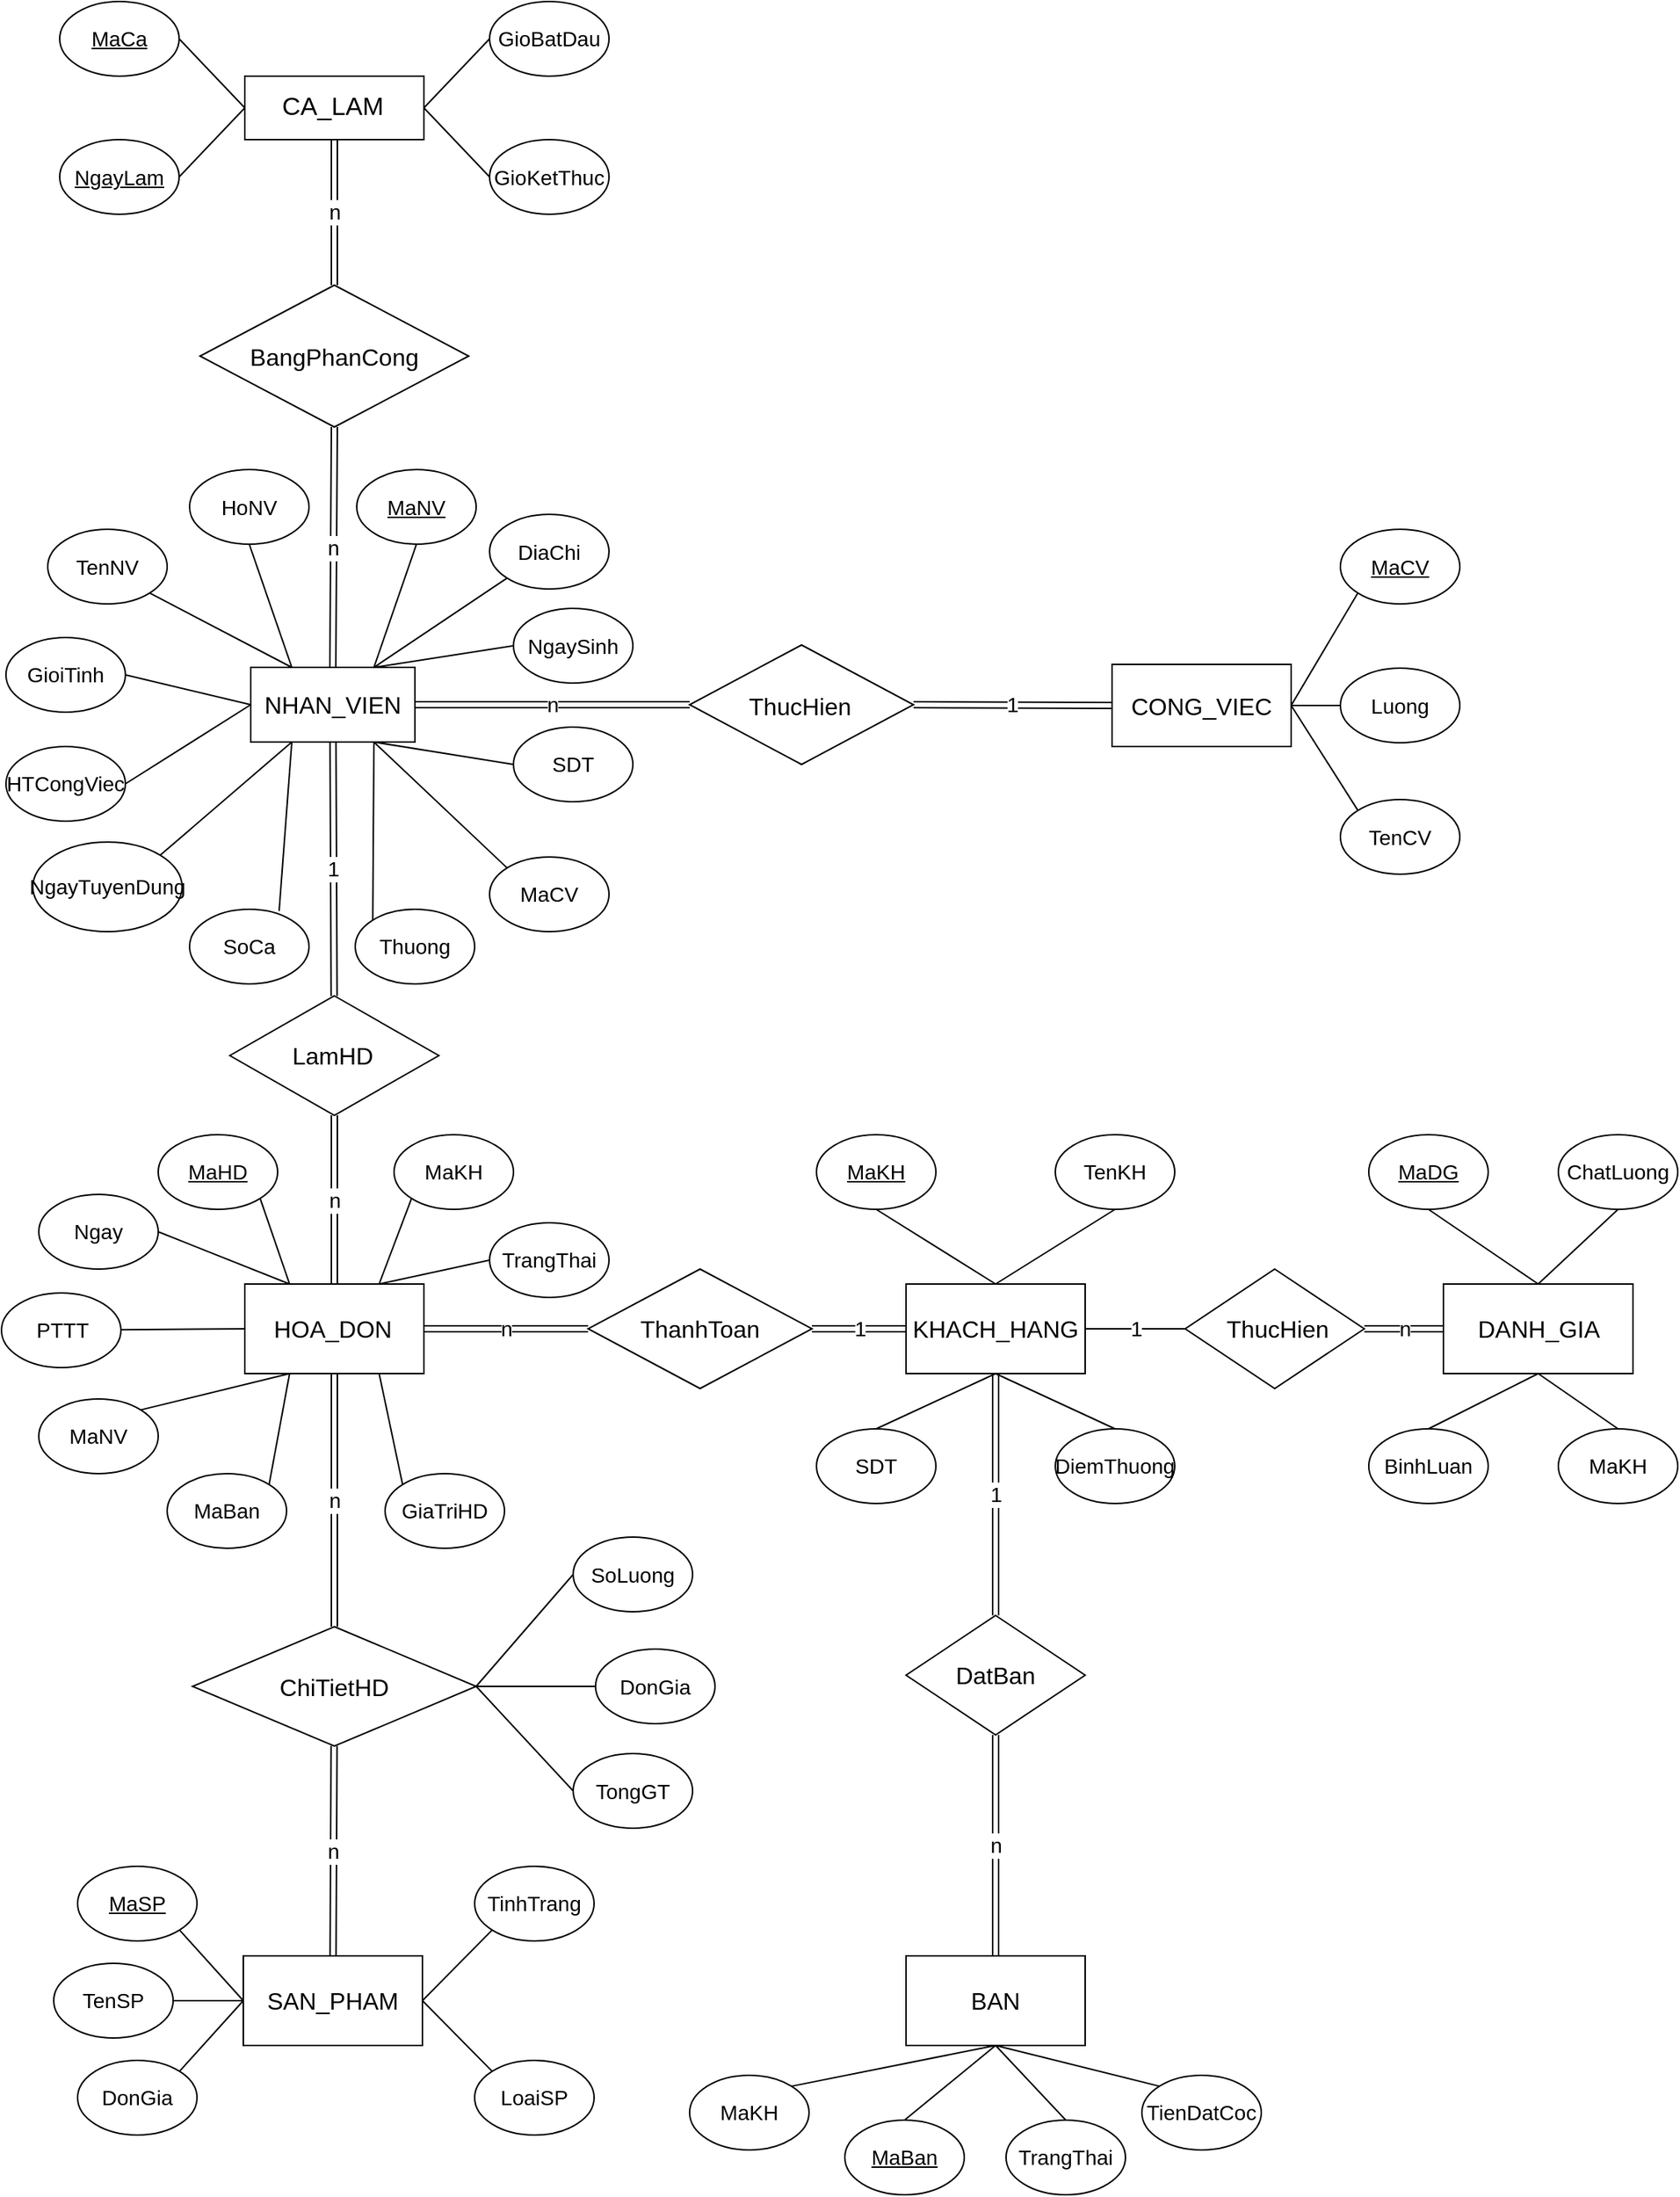 <mxfile>
    <diagram id="_bLAIyhuri1GykGuKFKz" name="Page-1">
        <mxGraphModel dx="1576" dy="1142" grid="1" gridSize="10" guides="1" tooltips="1" connect="1" arrows="1" fold="1" page="1" pageScale="1" pageWidth="1169" pageHeight="1654" background="none" math="0" shadow="0">
            <root>
                <mxCell id="0"/>
                <mxCell id="1" parent="0"/>
                <mxCell id="79" value="1" style="edgeStyle=none;html=1;startArrow=none;startFill=0;endArrow=none;endFill=0;rounded=0;shape=link;fontSize=14;" parent="1" source="2" target="78" edge="1">
                    <mxGeometry relative="1" as="geometry"/>
                </mxCell>
                <mxCell id="2" value="" style="rounded=0;whiteSpace=wrap;html=1;fontSize=14;" parent="1" vertex="1">
                    <mxGeometry x="194" y="520" width="110" height="50" as="geometry"/>
                </mxCell>
                <mxCell id="3" value="NHAN_VIEN" style="text;html=1;strokeColor=none;fillColor=none;align=center;verticalAlign=middle;whiteSpace=wrap;rounded=0;fontSize=16;" parent="1" vertex="1">
                    <mxGeometry x="219" y="530" width="60" height="30" as="geometry"/>
                </mxCell>
                <mxCell id="4" value="" style="ellipse;whiteSpace=wrap;html=1;rounded=0;fontSize=14;" parent="1" vertex="1">
                    <mxGeometry x="58" y="427.5" width="80" height="50" as="geometry"/>
                </mxCell>
                <mxCell id="5" value="TenNV" style="text;html=1;strokeColor=none;fillColor=none;align=center;verticalAlign=middle;whiteSpace=wrap;rounded=0;fontSize=14;" parent="1" vertex="1">
                    <mxGeometry x="68" y="437.5" width="60" height="30" as="geometry"/>
                </mxCell>
                <mxCell id="6" value="" style="ellipse;whiteSpace=wrap;html=1;rounded=0;fontSize=14;" parent="1" vertex="1">
                    <mxGeometry x="153" y="387.5" width="80" height="50" as="geometry"/>
                </mxCell>
                <mxCell id="7" value="HoNV" style="text;html=1;strokeColor=none;fillColor=none;align=center;verticalAlign=middle;whiteSpace=wrap;rounded=0;fontSize=14;" parent="1" vertex="1">
                    <mxGeometry x="163" y="397.5" width="60" height="30" as="geometry"/>
                </mxCell>
                <mxCell id="8" value="" style="ellipse;whiteSpace=wrap;html=1;rounded=0;fontSize=14;" parent="1" vertex="1">
                    <mxGeometry x="265" y="387.5" width="80" height="50" as="geometry"/>
                </mxCell>
                <mxCell id="9" value="&lt;u style=&quot;font-size: 14px;&quot;&gt;MaNV&lt;/u&gt;" style="text;html=1;strokeColor=none;fillColor=none;align=center;verticalAlign=middle;whiteSpace=wrap;rounded=0;fontSize=14;" parent="1" vertex="1">
                    <mxGeometry x="275" y="397.5" width="60" height="30" as="geometry"/>
                </mxCell>
                <mxCell id="10" value="" style="ellipse;whiteSpace=wrap;html=1;rounded=0;fontSize=14;" parent="1" vertex="1">
                    <mxGeometry x="370" y="480.5" width="80" height="50" as="geometry"/>
                </mxCell>
                <mxCell id="11" value="NgaySinh" style="text;html=1;strokeColor=none;fillColor=none;align=center;verticalAlign=middle;whiteSpace=wrap;rounded=0;fontSize=14;" parent="1" vertex="1">
                    <mxGeometry x="380" y="490.5" width="60" height="30" as="geometry"/>
                </mxCell>
                <mxCell id="12" value="" style="ellipse;whiteSpace=wrap;html=1;rounded=0;fontSize=14;" parent="1" vertex="1">
                    <mxGeometry x="30" y="573" width="80" height="50" as="geometry"/>
                </mxCell>
                <mxCell id="13" value="HTCongViec" style="text;html=1;strokeColor=none;fillColor=none;align=center;verticalAlign=middle;whiteSpace=wrap;rounded=0;fontSize=14;" parent="1" vertex="1">
                    <mxGeometry x="40" y="583" width="60" height="30" as="geometry"/>
                </mxCell>
                <mxCell id="14" value="" style="ellipse;whiteSpace=wrap;html=1;rounded=0;fontSize=14;" parent="1" vertex="1">
                    <mxGeometry x="48" y="637" width="100" height="60" as="geometry"/>
                </mxCell>
                <mxCell id="15" value="NgayTuyenDung" style="text;html=1;strokeColor=none;fillColor=none;align=center;verticalAlign=middle;whiteSpace=wrap;rounded=0;fontSize=14;" parent="1" vertex="1">
                    <mxGeometry x="68" y="652" width="60" height="30" as="geometry"/>
                </mxCell>
                <mxCell id="16" value="" style="ellipse;whiteSpace=wrap;html=1;rounded=0;fontSize=14;" parent="1" vertex="1">
                    <mxGeometry x="264" y="682" width="80" height="50" as="geometry"/>
                </mxCell>
                <mxCell id="17" value="Thuong" style="text;html=1;strokeColor=none;fillColor=none;align=center;verticalAlign=middle;whiteSpace=wrap;rounded=0;fontSize=14;" parent="1" vertex="1">
                    <mxGeometry x="274" y="692" width="60" height="30" as="geometry"/>
                </mxCell>
                <mxCell id="18" value="" style="ellipse;whiteSpace=wrap;html=1;rounded=0;fontSize=14;" parent="1" vertex="1">
                    <mxGeometry x="354" y="647" width="80" height="50" as="geometry"/>
                </mxCell>
                <mxCell id="19" value="MaCV" style="text;html=1;strokeColor=none;fillColor=none;align=center;verticalAlign=middle;whiteSpace=wrap;rounded=0;fontSize=14;" parent="1" vertex="1">
                    <mxGeometry x="364" y="657" width="60" height="30" as="geometry"/>
                </mxCell>
                <mxCell id="20" value="" style="ellipse;whiteSpace=wrap;html=1;rounded=0;fontSize=14;" parent="1" vertex="1">
                    <mxGeometry x="370" y="560" width="80" height="50" as="geometry"/>
                </mxCell>
                <mxCell id="21" value="SDT" style="text;html=1;strokeColor=none;fillColor=none;align=center;verticalAlign=middle;whiteSpace=wrap;rounded=0;fontSize=14;" parent="1" vertex="1">
                    <mxGeometry x="380" y="570" width="60" height="30" as="geometry"/>
                </mxCell>
                <mxCell id="22" value="" style="endArrow=none;html=1;exitX=1;exitY=1;exitDx=0;exitDy=0;entryX=0.25;entryY=0;entryDx=0;entryDy=0;rounded=0;fontSize=14;" parent="1" source="4" target="2" edge="1">
                    <mxGeometry width="50" height="50" relative="1" as="geometry">
                        <mxPoint x="404" y="700" as="sourcePoint"/>
                        <mxPoint x="454" y="650" as="targetPoint"/>
                    </mxGeometry>
                </mxCell>
                <mxCell id="23" value="" style="endArrow=none;html=1;entryX=0.25;entryY=0;entryDx=0;entryDy=0;exitX=0.5;exitY=1;exitDx=0;exitDy=0;rounded=0;fontSize=14;" parent="1" source="6" target="2" edge="1">
                    <mxGeometry width="50" height="50" relative="1" as="geometry">
                        <mxPoint x="232" y="460" as="sourcePoint"/>
                        <mxPoint x="231.5" y="530" as="targetPoint"/>
                    </mxGeometry>
                </mxCell>
                <mxCell id="24" value="" style="endArrow=none;html=1;exitX=0.5;exitY=1;exitDx=0;exitDy=0;entryX=0.75;entryY=0;entryDx=0;entryDy=0;rounded=0;fontSize=14;" parent="1" source="8" target="2" edge="1">
                    <mxGeometry width="50" height="50" relative="1" as="geometry">
                        <mxPoint x="172.284" y="502.678" as="sourcePoint"/>
                        <mxPoint x="241.5" y="540" as="targetPoint"/>
                    </mxGeometry>
                </mxCell>
                <mxCell id="25" value="" style="endArrow=none;html=1;exitX=1;exitY=0.5;exitDx=0;exitDy=0;entryX=0;entryY=0.5;entryDx=0;entryDy=0;rounded=0;fontSize=14;" parent="1" source="12" target="2" edge="1">
                    <mxGeometry width="50" height="50" relative="1" as="geometry">
                        <mxPoint x="182.284" y="512.678" as="sourcePoint"/>
                        <mxPoint x="251.5" y="550" as="targetPoint"/>
                    </mxGeometry>
                </mxCell>
                <mxCell id="26" value="" style="endArrow=none;html=1;exitX=1;exitY=0;exitDx=0;exitDy=0;entryX=0.25;entryY=1;entryDx=0;entryDy=0;rounded=0;fontSize=14;" parent="1" source="14" target="2" edge="1">
                    <mxGeometry width="50" height="50" relative="1" as="geometry">
                        <mxPoint x="192.284" y="522.678" as="sourcePoint"/>
                        <mxPoint x="261.5" y="560" as="targetPoint"/>
                    </mxGeometry>
                </mxCell>
                <mxCell id="27" value="" style="endArrow=none;html=1;exitX=0;exitY=0;exitDx=0;exitDy=0;entryX=0.75;entryY=1;entryDx=0;entryDy=0;rounded=0;fontSize=14;" parent="1" source="16" target="2" edge="1">
                    <mxGeometry width="50" height="50" relative="1" as="geometry">
                        <mxPoint x="184.784" y="569.998" as="sourcePoint"/>
                        <mxPoint x="254" y="607.32" as="targetPoint"/>
                    </mxGeometry>
                </mxCell>
                <mxCell id="29" value="" style="endArrow=none;html=1;exitX=0.75;exitY=1;exitDx=0;exitDy=0;entryX=0;entryY=0;entryDx=0;entryDy=0;rounded=0;fontSize=14;" parent="1" source="2" target="18" edge="1">
                    <mxGeometry width="50" height="50" relative="1" as="geometry">
                        <mxPoint x="212.284" y="542.678" as="sourcePoint"/>
                        <mxPoint x="281.5" y="580" as="targetPoint"/>
                    </mxGeometry>
                </mxCell>
                <mxCell id="30" value="" style="endArrow=none;html=1;exitX=0.75;exitY=1;exitDx=0;exitDy=0;entryX=0;entryY=0.5;entryDx=0;entryDy=0;rounded=0;fontSize=14;" parent="1" source="2" target="20" edge="1">
                    <mxGeometry width="50" height="50" relative="1" as="geometry">
                        <mxPoint x="222.284" y="552.678" as="sourcePoint"/>
                        <mxPoint x="291.5" y="590" as="targetPoint"/>
                    </mxGeometry>
                </mxCell>
                <mxCell id="31" value="" style="endArrow=none;html=1;exitX=0.75;exitY=0;exitDx=0;exitDy=0;entryX=0;entryY=0.5;entryDx=0;entryDy=0;rounded=0;fontSize=14;" parent="1" source="2" target="10" edge="1">
                    <mxGeometry width="50" height="50" relative="1" as="geometry">
                        <mxPoint x="232.284" y="562.678" as="sourcePoint"/>
                        <mxPoint x="302" y="600" as="targetPoint"/>
                    </mxGeometry>
                </mxCell>
                <mxCell id="32" value="" style="rounded=0;whiteSpace=wrap;html=1;fontSize=14;" parent="1" vertex="1">
                    <mxGeometry x="771" y="518" width="120" height="55" as="geometry"/>
                </mxCell>
                <mxCell id="33" value="CONG_VIEC" style="text;html=1;strokeColor=none;fillColor=none;align=center;verticalAlign=middle;whiteSpace=wrap;rounded=0;fontSize=16;" parent="1" vertex="1">
                    <mxGeometry x="801" y="530.5" width="60" height="30" as="geometry"/>
                </mxCell>
                <mxCell id="34" value="" style="rhombus;whiteSpace=wrap;html=1;rounded=0;fontSize=14;" parent="1" vertex="1">
                    <mxGeometry x="488" y="505" width="150" height="80" as="geometry"/>
                </mxCell>
                <mxCell id="35" value="ThucHien" style="text;html=1;strokeColor=none;fillColor=none;align=center;verticalAlign=middle;whiteSpace=wrap;rounded=0;fontSize=16;" parent="1" vertex="1">
                    <mxGeometry x="532" y="530.5" width="60" height="30" as="geometry"/>
                </mxCell>
                <mxCell id="36" value="n" style="endArrow=none;html=1;exitX=1;exitY=0.5;exitDx=0;exitDy=0;entryX=0;entryY=0.5;entryDx=0;entryDy=0;startArrow=none;startFill=0;rounded=0;fontSize=14;shape=link;" parent="1" source="2" target="34" edge="1">
                    <mxGeometry width="50" height="50" relative="1" as="geometry">
                        <mxPoint x="278" y="680" as="sourcePoint"/>
                        <mxPoint x="328" y="630" as="targetPoint"/>
                    </mxGeometry>
                </mxCell>
                <mxCell id="37" value="1" style="endArrow=none;html=1;exitX=1;exitY=0.5;exitDx=0;exitDy=0;entryX=0;entryY=0.5;entryDx=0;entryDy=0;endFill=0;rounded=0;fontSize=14;shape=link;" parent="1" source="34" target="32" edge="1">
                    <mxGeometry width="50" height="50" relative="1" as="geometry">
                        <mxPoint x="511" y="546" as="sourcePoint"/>
                        <mxPoint x="441.0" y="560.0" as="targetPoint"/>
                    </mxGeometry>
                </mxCell>
                <mxCell id="40" value="" style="ellipse;whiteSpace=wrap;html=1;rounded=0;fontSize=14;" parent="1" vertex="1">
                    <mxGeometry x="924" y="427.5" width="80" height="50" as="geometry"/>
                </mxCell>
                <mxCell id="41" value="MaCV" style="text;html=1;strokeColor=none;fillColor=none;align=center;verticalAlign=middle;whiteSpace=wrap;rounded=0;fontStyle=4;fontSize=14;" parent="1" vertex="1">
                    <mxGeometry x="934" y="437.5" width="60" height="30" as="geometry"/>
                </mxCell>
                <mxCell id="42" value="" style="ellipse;whiteSpace=wrap;html=1;rounded=0;fontSize=14;" parent="1" vertex="1">
                    <mxGeometry x="924" y="608.5" width="80" height="50" as="geometry"/>
                </mxCell>
                <mxCell id="43" value="TenCV" style="text;html=1;strokeColor=none;fillColor=none;align=center;verticalAlign=middle;whiteSpace=wrap;rounded=0;fontSize=14;" parent="1" vertex="1">
                    <mxGeometry x="934" y="618.5" width="60" height="30" as="geometry"/>
                </mxCell>
                <mxCell id="44" value="" style="ellipse;whiteSpace=wrap;html=1;rounded=0;fontSize=14;" parent="1" vertex="1">
                    <mxGeometry x="924" y="520.5" width="80" height="50" as="geometry"/>
                </mxCell>
                <mxCell id="45" value="Luong" style="text;html=1;strokeColor=none;fillColor=none;align=center;verticalAlign=middle;whiteSpace=wrap;rounded=0;fontSize=14;" parent="1" vertex="1">
                    <mxGeometry x="934" y="530.5" width="60" height="30" as="geometry"/>
                </mxCell>
                <mxCell id="47" value="" style="endArrow=none;html=1;exitX=1;exitY=0.5;exitDx=0;exitDy=0;entryX=0;entryY=0;entryDx=0;entryDy=0;rounded=0;fontSize=14;" parent="1" source="32" target="42" edge="1">
                    <mxGeometry width="50" height="50" relative="1" as="geometry">
                        <mxPoint x="531" y="689.5" as="sourcePoint"/>
                        <mxPoint x="581" y="639.5" as="targetPoint"/>
                    </mxGeometry>
                </mxCell>
                <mxCell id="48" value="" style="endArrow=none;html=1;exitX=1;exitY=0.5;exitDx=0;exitDy=0;entryX=0;entryY=1;entryDx=0;entryDy=0;rounded=0;fontSize=14;" parent="1" source="32" target="40" edge="1">
                    <mxGeometry width="50" height="50" relative="1" as="geometry">
                        <mxPoint x="206.0" y="589.5" as="sourcePoint"/>
                        <mxPoint x="341.0" y="624.5" as="targetPoint"/>
                    </mxGeometry>
                </mxCell>
                <mxCell id="49" value="" style="endArrow=none;html=1;exitX=0;exitY=0.5;exitDx=0;exitDy=0;entryX=1;entryY=0.5;entryDx=0;entryDy=0;rounded=0;fontSize=14;" parent="1" source="44" target="32" edge="1">
                    <mxGeometry width="50" height="50" relative="1" as="geometry">
                        <mxPoint x="216.0" y="599.5" as="sourcePoint"/>
                        <mxPoint x="351.0" y="634.5" as="targetPoint"/>
                    </mxGeometry>
                </mxCell>
                <mxCell id="60" value="n" style="edgeStyle=none;html=1;startArrow=none;startFill=0;endArrow=none;endFill=0;rounded=0;shape=link;fontSize=14;" parent="1" source="55" target="59" edge="1">
                    <mxGeometry relative="1" as="geometry"/>
                </mxCell>
                <mxCell id="55" value="" style="rhombus;whiteSpace=wrap;html=1;rounded=0;fontSize=14;" parent="1" vertex="1">
                    <mxGeometry x="160" y="264" width="180" height="95" as="geometry"/>
                </mxCell>
                <mxCell id="57" value="BangPhanCong" style="text;html=1;strokeColor=none;fillColor=none;align=center;verticalAlign=middle;whiteSpace=wrap;rounded=0;fontSize=16;" parent="1" vertex="1">
                    <mxGeometry x="220" y="299" width="60" height="25" as="geometry"/>
                </mxCell>
                <mxCell id="58" value="n" style="endArrow=none;html=1;exitX=0.5;exitY=0;exitDx=0;exitDy=0;entryX=0.5;entryY=1;entryDx=0;entryDy=0;startArrow=none;startFill=0;rounded=0;shape=link;fontSize=14;" parent="1" source="2" target="55" edge="1">
                    <mxGeometry width="50" height="50" relative="1" as="geometry">
                        <mxPoint x="514" y="460" as="sourcePoint"/>
                        <mxPoint x="564" y="410" as="targetPoint"/>
                    </mxGeometry>
                </mxCell>
                <mxCell id="59" value="" style="whiteSpace=wrap;html=1;rounded=0;fontSize=14;" parent="1" vertex="1">
                    <mxGeometry x="190" y="124" width="120" height="42.5" as="geometry"/>
                </mxCell>
                <mxCell id="62" value="CA_LAM" style="text;html=1;strokeColor=none;fillColor=none;align=center;verticalAlign=middle;whiteSpace=wrap;rounded=0;fontSize=17;" parent="1" vertex="1">
                    <mxGeometry x="219" y="130.25" width="60" height="30" as="geometry"/>
                </mxCell>
                <mxCell id="63" value="" style="ellipse;whiteSpace=wrap;html=1;rounded=0;fontSize=14;" parent="1" vertex="1">
                    <mxGeometry x="66" y="74" width="80" height="50" as="geometry"/>
                </mxCell>
                <mxCell id="64" value="MaCa" style="text;html=1;strokeColor=none;fillColor=none;align=center;verticalAlign=middle;whiteSpace=wrap;rounded=0;fontStyle=4;fontSize=14;" parent="1" vertex="1">
                    <mxGeometry x="76" y="84" width="60" height="30" as="geometry"/>
                </mxCell>
                <mxCell id="65" value="" style="ellipse;whiteSpace=wrap;html=1;rounded=0;fontSize=14;" parent="1" vertex="1">
                    <mxGeometry x="66" y="166.5" width="80" height="50" as="geometry"/>
                </mxCell>
                <mxCell id="66" value="NgayLam" style="text;html=1;strokeColor=none;fillColor=none;align=center;verticalAlign=middle;whiteSpace=wrap;rounded=0;fontStyle=4;fontSize=14;" parent="1" vertex="1">
                    <mxGeometry x="76" y="176.5" width="60" height="30" as="geometry"/>
                </mxCell>
                <mxCell id="67" value="" style="ellipse;whiteSpace=wrap;html=1;rounded=0;fontSize=14;" parent="1" vertex="1">
                    <mxGeometry x="354" y="74" width="80" height="50" as="geometry"/>
                </mxCell>
                <mxCell id="68" value="GioBatDau" style="text;html=1;strokeColor=none;fillColor=none;align=center;verticalAlign=middle;whiteSpace=wrap;rounded=0;fontSize=14;" parent="1" vertex="1">
                    <mxGeometry x="364" y="84" width="60" height="30" as="geometry"/>
                </mxCell>
                <mxCell id="69" value="" style="ellipse;whiteSpace=wrap;html=1;rounded=0;fontSize=14;" parent="1" vertex="1">
                    <mxGeometry x="354" y="166.5" width="80" height="50" as="geometry"/>
                </mxCell>
                <mxCell id="70" value="GioKetThuc" style="text;html=1;strokeColor=none;fillColor=none;align=center;verticalAlign=middle;whiteSpace=wrap;rounded=0;fontSize=14;" parent="1" vertex="1">
                    <mxGeometry x="364" y="176.5" width="60" height="30" as="geometry"/>
                </mxCell>
                <mxCell id="71" value="" style="endArrow=none;html=1;exitX=1;exitY=0.5;exitDx=0;exitDy=0;entryX=0;entryY=0.5;entryDx=0;entryDy=0;rounded=0;fontSize=14;" parent="1" source="63" target="59" edge="1">
                    <mxGeometry width="50" height="50" relative="1" as="geometry">
                        <mxPoint x="204" y="364" as="sourcePoint"/>
                        <mxPoint x="254" y="314" as="targetPoint"/>
                    </mxGeometry>
                </mxCell>
                <mxCell id="72" value="" style="endArrow=none;html=1;exitX=1;exitY=0.5;exitDx=0;exitDy=0;entryX=0;entryY=0.5;entryDx=0;entryDy=0;rounded=0;fontSize=14;" parent="1" source="65" target="59" edge="1">
                    <mxGeometry width="50" height="50" relative="1" as="geometry">
                        <mxPoint x="154" y="119" as="sourcePoint"/>
                        <mxPoint x="200" y="155.25" as="targetPoint"/>
                    </mxGeometry>
                </mxCell>
                <mxCell id="73" value="" style="endArrow=none;html=1;exitX=1;exitY=0.5;exitDx=0;exitDy=0;entryX=0;entryY=0.5;entryDx=0;entryDy=0;rounded=0;fontSize=14;" parent="1" source="59" target="67" edge="1">
                    <mxGeometry width="50" height="50" relative="1" as="geometry">
                        <mxPoint x="164" y="129" as="sourcePoint"/>
                        <mxPoint x="210" y="165.25" as="targetPoint"/>
                    </mxGeometry>
                </mxCell>
                <mxCell id="74" value="" style="endArrow=none;html=1;exitX=1;exitY=0.5;exitDx=0;exitDy=0;entryX=0;entryY=0.5;entryDx=0;entryDy=0;rounded=0;fontSize=14;" parent="1" source="59" target="69" edge="1">
                    <mxGeometry width="50" height="50" relative="1" as="geometry">
                        <mxPoint x="174" y="139" as="sourcePoint"/>
                        <mxPoint x="220" y="175.25" as="targetPoint"/>
                    </mxGeometry>
                </mxCell>
                <mxCell id="82" value="n" style="edgeStyle=none;html=1;startArrow=none;startFill=0;endArrow=none;endFill=0;exitX=0.5;exitY=1;exitDx=0;exitDy=0;rounded=0;shape=link;fontSize=14;" parent="1" source="78" target="81" edge="1">
                    <mxGeometry relative="1" as="geometry">
                        <mxPoint x="250" y="843" as="sourcePoint"/>
                    </mxGeometry>
                </mxCell>
                <mxCell id="78" value="" style="rhombus;whiteSpace=wrap;html=1;rounded=0;fontSize=14;" parent="1" vertex="1">
                    <mxGeometry x="180" y="740" width="140" height="80" as="geometry"/>
                </mxCell>
                <mxCell id="80" value="LamHD" style="text;html=1;strokeColor=none;fillColor=none;align=center;verticalAlign=middle;whiteSpace=wrap;rounded=0;fontSize=16;" parent="1" vertex="1">
                    <mxGeometry x="219" y="765" width="60" height="30" as="geometry"/>
                </mxCell>
                <mxCell id="81" value="" style="whiteSpace=wrap;html=1;rounded=0;fontSize=14;" parent="1" vertex="1">
                    <mxGeometry x="190" y="933" width="120" height="60" as="geometry"/>
                </mxCell>
                <mxCell id="126" value="n" style="edgeStyle=none;html=1;startArrow=none;startFill=0;endArrow=none;endFill=0;exitX=0.5;exitY=1;exitDx=0;exitDy=0;rounded=0;shape=link;fontSize=14;" parent="1" source="81" target="125" edge="1">
                    <mxGeometry relative="1" as="geometry"/>
                </mxCell>
                <mxCell id="83" value="HOA_DON" style="text;html=1;strokeColor=none;fillColor=none;align=center;verticalAlign=middle;whiteSpace=wrap;rounded=0;fontSize=16;" parent="1" vertex="1">
                    <mxGeometry x="219" y="948" width="60" height="30" as="geometry"/>
                </mxCell>
                <mxCell id="85" value="" style="ellipse;whiteSpace=wrap;html=1;rounded=0;fontSize=14;" parent="1" vertex="1">
                    <mxGeometry x="132" y="833" width="80" height="50" as="geometry"/>
                </mxCell>
                <mxCell id="86" value="MaHD" style="text;html=1;strokeColor=none;fillColor=none;align=center;verticalAlign=middle;whiteSpace=wrap;rounded=0;fontStyle=4;fontSize=14;" parent="1" vertex="1">
                    <mxGeometry x="142" y="843" width="60" height="30" as="geometry"/>
                </mxCell>
                <mxCell id="87" value="" style="ellipse;whiteSpace=wrap;html=1;rounded=0;fontSize=14;" parent="1" vertex="1">
                    <mxGeometry x="52" y="873" width="80" height="50" as="geometry"/>
                </mxCell>
                <mxCell id="88" value="Ngay" style="text;html=1;strokeColor=none;fillColor=none;align=center;verticalAlign=middle;whiteSpace=wrap;rounded=0;fontSize=14;" parent="1" vertex="1">
                    <mxGeometry x="62" y="883" width="60" height="30" as="geometry"/>
                </mxCell>
                <mxCell id="89" value="" style="ellipse;whiteSpace=wrap;html=1;rounded=0;fontSize=14;" parent="1" vertex="1">
                    <mxGeometry x="290" y="833" width="80" height="50" as="geometry"/>
                </mxCell>
                <mxCell id="90" value="MaKH" style="text;html=1;strokeColor=none;fillColor=none;align=center;verticalAlign=middle;whiteSpace=wrap;rounded=0;fontSize=14;" parent="1" vertex="1">
                    <mxGeometry x="300" y="843" width="60" height="30" as="geometry"/>
                </mxCell>
                <mxCell id="91" value="" style="ellipse;whiteSpace=wrap;html=1;rounded=0;fontSize=14;" parent="1" vertex="1">
                    <mxGeometry x="354" y="892" width="80" height="50" as="geometry"/>
                </mxCell>
                <mxCell id="92" value="TrangThai" style="text;html=1;strokeColor=none;fillColor=none;align=center;verticalAlign=middle;whiteSpace=wrap;rounded=0;fontSize=14;" parent="1" vertex="1">
                    <mxGeometry x="364" y="902" width="60" height="30" as="geometry"/>
                </mxCell>
                <mxCell id="93" value="" style="ellipse;whiteSpace=wrap;html=1;rounded=0;fontSize=14;" parent="1" vertex="1">
                    <mxGeometry x="52" y="1010" width="80" height="50" as="geometry"/>
                </mxCell>
                <mxCell id="94" value="MaNV" style="text;html=1;strokeColor=none;fillColor=none;align=center;verticalAlign=middle;whiteSpace=wrap;rounded=0;fontSize=14;" parent="1" vertex="1">
                    <mxGeometry x="62" y="1020" width="60" height="30" as="geometry"/>
                </mxCell>
                <mxCell id="95" value="" style="ellipse;whiteSpace=wrap;html=1;rounded=0;fontSize=14;" parent="1" vertex="1">
                    <mxGeometry x="284" y="1060" width="80" height="50" as="geometry"/>
                </mxCell>
                <mxCell id="96" value="GiaTriHD" style="text;html=1;strokeColor=none;fillColor=none;align=center;verticalAlign=middle;whiteSpace=wrap;rounded=0;fontSize=14;" parent="1" vertex="1">
                    <mxGeometry x="294" y="1070" width="60" height="30" as="geometry"/>
                </mxCell>
                <mxCell id="97" value="" style="endArrow=none;html=1;exitX=1;exitY=1;exitDx=0;exitDy=0;entryX=0.25;entryY=0;entryDx=0;entryDy=0;rounded=0;fontSize=14;" parent="1" source="85" target="81" edge="1">
                    <mxGeometry width="50" height="50" relative="1" as="geometry">
                        <mxPoint x="504" y="890" as="sourcePoint"/>
                        <mxPoint x="554" y="840" as="targetPoint"/>
                    </mxGeometry>
                </mxCell>
                <mxCell id="98" value="" style="endArrow=none;html=1;exitX=1;exitY=0.5;exitDx=0;exitDy=0;entryX=0.25;entryY=0;entryDx=0;entryDy=0;rounded=0;fontSize=14;" parent="1" source="87" target="81" edge="1">
                    <mxGeometry width="50" height="50" relative="1" as="geometry">
                        <mxPoint x="192.855" y="885.313" as="sourcePoint"/>
                        <mxPoint x="230" y="943" as="targetPoint"/>
                    </mxGeometry>
                </mxCell>
                <mxCell id="99" value="" style="endArrow=none;html=1;exitX=0;exitY=1;exitDx=0;exitDy=0;entryX=0.75;entryY=0;entryDx=0;entryDy=0;rounded=0;fontSize=14;" parent="1" source="89" target="81" edge="1">
                    <mxGeometry width="50" height="50" relative="1" as="geometry">
                        <mxPoint x="202.855" y="895.313" as="sourcePoint"/>
                        <mxPoint x="240" y="953" as="targetPoint"/>
                    </mxGeometry>
                </mxCell>
                <mxCell id="100" value="" style="endArrow=none;html=1;exitX=0;exitY=0.5;exitDx=0;exitDy=0;entryX=0.75;entryY=0;entryDx=0;entryDy=0;rounded=0;fontSize=14;" parent="1" source="91" target="81" edge="1">
                    <mxGeometry width="50" height="50" relative="1" as="geometry">
                        <mxPoint x="212.855" y="905.313" as="sourcePoint"/>
                        <mxPoint x="250" y="963" as="targetPoint"/>
                    </mxGeometry>
                </mxCell>
                <mxCell id="101" value="" style="endArrow=none;html=1;exitX=1;exitY=0;exitDx=0;exitDy=0;entryX=0.25;entryY=1;entryDx=0;entryDy=0;rounded=0;fontSize=14;" parent="1" source="93" target="81" edge="1">
                    <mxGeometry width="50" height="50" relative="1" as="geometry">
                        <mxPoint x="235.855" y="915.313" as="sourcePoint"/>
                        <mxPoint x="233" y="993" as="targetPoint"/>
                    </mxGeometry>
                </mxCell>
                <mxCell id="102" value="" style="endArrow=none;html=1;exitX=0.75;exitY=1;exitDx=0;exitDy=0;entryX=0;entryY=0;entryDx=0;entryDy=0;rounded=0;fontSize=14;" parent="1" source="81" target="95" edge="1">
                    <mxGeometry width="50" height="50" relative="1" as="geometry">
                        <mxPoint x="232.855" y="925.313" as="sourcePoint"/>
                        <mxPoint x="270" y="983" as="targetPoint"/>
                    </mxGeometry>
                </mxCell>
                <mxCell id="105" value="" style="rhombus;whiteSpace=wrap;html=1;rounded=0;fontSize=14;" parent="1" vertex="1">
                    <mxGeometry x="420" y="923" width="150" height="80" as="geometry"/>
                </mxCell>
                <mxCell id="106" value="n" style="endArrow=none;html=1;exitX=1;exitY=0.5;exitDx=0;exitDy=0;entryX=0;entryY=0.5;entryDx=0;entryDy=0;rounded=0;fontSize=14;shape=link;" parent="1" source="81" target="105" edge="1">
                    <mxGeometry width="50" height="50" relative="1" as="geometry">
                        <mxPoint x="88" y="970" as="sourcePoint"/>
                        <mxPoint x="428" y="860" as="targetPoint"/>
                    </mxGeometry>
                </mxCell>
                <mxCell id="111" value="1" style="edgeStyle=none;html=1;startArrow=none;startFill=0;endArrow=none;endFill=0;rounded=0;exitX=1;exitY=0.5;exitDx=0;exitDy=0;fontSize=14;shape=link;" parent="1" source="105" target="110" edge="1">
                    <mxGeometry relative="1" as="geometry">
                        <mxPoint x="465" y="962.116" as="sourcePoint"/>
                    </mxGeometry>
                </mxCell>
                <mxCell id="107" value="ThanhToan" style="text;html=1;strokeColor=none;fillColor=none;align=center;verticalAlign=middle;whiteSpace=wrap;rounded=0;fontSize=16;" parent="1" vertex="1">
                    <mxGeometry x="465" y="948" width="60" height="30" as="geometry"/>
                </mxCell>
                <mxCell id="205" value="1" style="edgeStyle=none;html=1;startArrow=none;startFill=0;endArrow=none;endFill=0;fontSize=14;" parent="1" source="110" target="204" edge="1">
                    <mxGeometry relative="1" as="geometry"/>
                </mxCell>
                <mxCell id="110" value="" style="whiteSpace=wrap;html=1;rounded=0;fontSize=14;" parent="1" vertex="1">
                    <mxGeometry x="633" y="933" width="120" height="60" as="geometry"/>
                </mxCell>
                <mxCell id="112" value="KHACH_HANG" style="text;html=1;strokeColor=none;fillColor=none;align=center;verticalAlign=middle;whiteSpace=wrap;rounded=0;fontSize=16;" parent="1" vertex="1">
                    <mxGeometry x="663" y="948" width="60" height="30" as="geometry"/>
                </mxCell>
                <mxCell id="113" value="" style="ellipse;whiteSpace=wrap;html=1;rounded=0;fontSize=14;" parent="1" vertex="1">
                    <mxGeometry x="573" y="833" width="80" height="50" as="geometry"/>
                </mxCell>
                <mxCell id="114" value="MaKH" style="text;html=1;strokeColor=none;fillColor=none;align=center;verticalAlign=middle;whiteSpace=wrap;rounded=0;fontStyle=4;fontSize=14;" parent="1" vertex="1">
                    <mxGeometry x="583" y="843" width="60" height="30" as="geometry"/>
                </mxCell>
                <mxCell id="115" value="" style="ellipse;whiteSpace=wrap;html=1;rounded=0;fontSize=14;" parent="1" vertex="1">
                    <mxGeometry x="733" y="833" width="80" height="50" as="geometry"/>
                </mxCell>
                <mxCell id="116" value="TenKH" style="text;html=1;strokeColor=none;fillColor=none;align=center;verticalAlign=middle;whiteSpace=wrap;rounded=0;fontSize=14;" parent="1" vertex="1">
                    <mxGeometry x="743" y="843" width="60" height="30" as="geometry"/>
                </mxCell>
                <mxCell id="117" value="" style="ellipse;whiteSpace=wrap;html=1;rounded=0;fontSize=14;" parent="1" vertex="1">
                    <mxGeometry x="573" y="1030" width="80" height="50" as="geometry"/>
                </mxCell>
                <mxCell id="118" value="SDT" style="text;html=1;strokeColor=none;fillColor=none;align=center;verticalAlign=middle;whiteSpace=wrap;rounded=0;fontSize=14;" parent="1" vertex="1">
                    <mxGeometry x="583" y="1040" width="60" height="30" as="geometry"/>
                </mxCell>
                <mxCell id="119" value="" style="ellipse;whiteSpace=wrap;html=1;rounded=0;fontSize=14;" parent="1" vertex="1">
                    <mxGeometry x="733" y="1030" width="80" height="50" as="geometry"/>
                </mxCell>
                <mxCell id="120" value="DiemThuong" style="text;html=1;strokeColor=none;fillColor=none;align=center;verticalAlign=middle;whiteSpace=wrap;rounded=0;fontSize=14;" parent="1" vertex="1">
                    <mxGeometry x="743" y="1040" width="60" height="30" as="geometry"/>
                </mxCell>
                <mxCell id="121" value="" style="endArrow=none;html=1;exitX=0.5;exitY=0;exitDx=0;exitDy=0;entryX=0.5;entryY=1;entryDx=0;entryDy=0;rounded=0;fontSize=14;" parent="1" source="110" target="113" edge="1">
                    <mxGeometry width="50" height="50" relative="1" as="geometry">
                        <mxPoint x="573" y="910" as="sourcePoint"/>
                        <mxPoint x="623" y="860" as="targetPoint"/>
                    </mxGeometry>
                </mxCell>
                <mxCell id="122" value="" style="endArrow=none;html=1;entryX=0.5;entryY=1;entryDx=0;entryDy=0;exitX=0.5;exitY=0;exitDx=0;exitDy=0;rounded=0;fontSize=14;" parent="1" source="110" target="115" edge="1">
                    <mxGeometry width="50" height="50" relative="1" as="geometry">
                        <mxPoint x="693" y="900" as="sourcePoint"/>
                        <mxPoint x="633" y="893" as="targetPoint"/>
                    </mxGeometry>
                </mxCell>
                <mxCell id="123" value="" style="endArrow=none;html=1;entryX=0.5;entryY=0;entryDx=0;entryDy=0;exitX=0.5;exitY=1;exitDx=0;exitDy=0;rounded=0;fontSize=14;" parent="1" source="110" target="117" edge="1">
                    <mxGeometry width="50" height="50" relative="1" as="geometry">
                        <mxPoint x="703" y="943" as="sourcePoint"/>
                        <mxPoint x="783" y="893" as="targetPoint"/>
                    </mxGeometry>
                </mxCell>
                <mxCell id="124" value="" style="endArrow=none;html=1;entryX=0.5;entryY=0;entryDx=0;entryDy=0;exitX=0.5;exitY=1;exitDx=0;exitDy=0;rounded=0;fontSize=14;" parent="1" source="110" target="119" edge="1">
                    <mxGeometry width="50" height="50" relative="1" as="geometry">
                        <mxPoint x="713" y="953" as="sourcePoint"/>
                        <mxPoint x="793" y="903" as="targetPoint"/>
                    </mxGeometry>
                </mxCell>
                <mxCell id="137" value="" style="edgeStyle=none;html=1;fontSize=14;startArrow=none;startFill=0;endArrow=none;endFill=0;rounded=0;" parent="1" source="125" target="132" edge="1">
                    <mxGeometry relative="1" as="geometry"/>
                </mxCell>
                <mxCell id="140" value="n" style="edgeStyle=none;html=1;fontSize=14;startArrow=none;startFill=0;endArrow=none;endFill=0;rounded=0;shape=link;" parent="1" source="125" target="139" edge="1">
                    <mxGeometry relative="1" as="geometry"/>
                </mxCell>
                <mxCell id="125" value="" style="rhombus;whiteSpace=wrap;html=1;rounded=0;fontSize=14;" parent="1" vertex="1">
                    <mxGeometry x="155" y="1162.5" width="190" height="80" as="geometry"/>
                </mxCell>
                <mxCell id="127" value="ChiTietHD" style="text;html=1;strokeColor=none;fillColor=none;align=center;verticalAlign=middle;whiteSpace=wrap;rounded=0;fontSize=16;" parent="1" vertex="1">
                    <mxGeometry x="195" y="1187.5" width="110" height="30" as="geometry"/>
                </mxCell>
                <mxCell id="129" value="" style="ellipse;whiteSpace=wrap;html=1;rounded=0;fontSize=14;" parent="1" vertex="1">
                    <mxGeometry x="410" y="1102.5" width="80" height="50" as="geometry"/>
                </mxCell>
                <mxCell id="130" value="SoLuong" style="text;html=1;strokeColor=none;fillColor=none;align=center;verticalAlign=middle;whiteSpace=wrap;rounded=0;fontSize=14;" parent="1" vertex="1">
                    <mxGeometry x="420" y="1112.5" width="60" height="30" as="geometry"/>
                </mxCell>
                <mxCell id="131" value="" style="ellipse;whiteSpace=wrap;html=1;rounded=0;fontSize=14;" parent="1" vertex="1">
                    <mxGeometry x="425" y="1177.5" width="80" height="50" as="geometry"/>
                </mxCell>
                <mxCell id="132" value="DonGia" style="text;html=1;strokeColor=none;fillColor=none;align=center;verticalAlign=middle;whiteSpace=wrap;rounded=0;fontSize=14;" parent="1" vertex="1">
                    <mxGeometry x="435" y="1187.5" width="60" height="30" as="geometry"/>
                </mxCell>
                <mxCell id="133" value="" style="ellipse;whiteSpace=wrap;html=1;rounded=0;fontSize=14;" parent="1" vertex="1">
                    <mxGeometry x="410" y="1247.5" width="80" height="50" as="geometry"/>
                </mxCell>
                <mxCell id="134" value="TongGT" style="text;html=1;strokeColor=none;fillColor=none;align=center;verticalAlign=middle;whiteSpace=wrap;rounded=0;fontSize=14;" parent="1" vertex="1">
                    <mxGeometry x="420" y="1257.5" width="60" height="30" as="geometry"/>
                </mxCell>
                <mxCell id="135" value="" style="endArrow=none;html=1;fontSize=14;exitX=1;exitY=0.5;exitDx=0;exitDy=0;entryX=0;entryY=0.5;entryDx=0;entryDy=0;rounded=0;" parent="1" source="125" target="129" edge="1">
                    <mxGeometry width="50" height="50" relative="1" as="geometry">
                        <mxPoint x="505" y="1212.5" as="sourcePoint"/>
                        <mxPoint x="555" y="1162.5" as="targetPoint"/>
                    </mxGeometry>
                </mxCell>
                <mxCell id="138" value="" style="endArrow=none;html=1;fontSize=14;entryX=0;entryY=0.5;entryDx=0;entryDy=0;exitX=1;exitY=0.5;exitDx=0;exitDy=0;rounded=0;" parent="1" source="125" target="133" edge="1">
                    <mxGeometry width="50" height="50" relative="1" as="geometry">
                        <mxPoint x="301.786" y="1184.305" as="sourcePoint"/>
                        <mxPoint x="435" y="1137.5" as="targetPoint"/>
                    </mxGeometry>
                </mxCell>
                <mxCell id="139" value="" style="whiteSpace=wrap;html=1;rounded=0;fontSize=14;" parent="1" vertex="1">
                    <mxGeometry x="189" y="1383" width="120" height="60" as="geometry"/>
                </mxCell>
                <mxCell id="141" value="SAN_PHAM" style="text;html=1;strokeColor=none;fillColor=none;align=center;verticalAlign=middle;whiteSpace=wrap;rounded=0;fontSize=16;" parent="1" vertex="1">
                    <mxGeometry x="219" y="1398" width="60" height="30" as="geometry"/>
                </mxCell>
                <mxCell id="142" value="" style="ellipse;whiteSpace=wrap;html=1;rounded=0;fontSize=14;" parent="1" vertex="1">
                    <mxGeometry x="78" y="1323" width="80" height="50" as="geometry"/>
                </mxCell>
                <mxCell id="143" value="MaSP" style="text;html=1;strokeColor=none;fillColor=none;align=center;verticalAlign=middle;whiteSpace=wrap;rounded=0;fontStyle=4;fontSize=14;" parent="1" vertex="1">
                    <mxGeometry x="88" y="1333" width="60" height="30" as="geometry"/>
                </mxCell>
                <mxCell id="146" value="" style="ellipse;whiteSpace=wrap;html=1;rounded=0;fontSize=14;" parent="1" vertex="1">
                    <mxGeometry x="62" y="1388" width="80" height="50" as="geometry"/>
                </mxCell>
                <mxCell id="147" value="TenSP" style="text;html=1;strokeColor=none;fillColor=none;align=center;verticalAlign=middle;whiteSpace=wrap;rounded=0;fontSize=14;" parent="1" vertex="1">
                    <mxGeometry x="72" y="1398" width="60" height="30" as="geometry"/>
                </mxCell>
                <mxCell id="148" value="" style="ellipse;whiteSpace=wrap;html=1;rounded=0;fontSize=14;" parent="1" vertex="1">
                    <mxGeometry x="344" y="1323" width="80" height="50" as="geometry"/>
                </mxCell>
                <mxCell id="149" value="TinhTrang" style="text;html=1;strokeColor=none;fillColor=none;align=center;verticalAlign=middle;whiteSpace=wrap;rounded=0;fontSize=14;" parent="1" vertex="1">
                    <mxGeometry x="354" y="1333" width="60" height="30" as="geometry"/>
                </mxCell>
                <mxCell id="150" value="" style="ellipse;whiteSpace=wrap;html=1;rounded=0;fontSize=14;" parent="1" vertex="1">
                    <mxGeometry x="344" y="1453" width="80" height="50" as="geometry"/>
                </mxCell>
                <mxCell id="151" value="LoaiSP" style="text;html=1;strokeColor=none;fillColor=none;align=center;verticalAlign=middle;whiteSpace=wrap;rounded=0;fontSize=14;" parent="1" vertex="1">
                    <mxGeometry x="354" y="1463" width="60" height="30" as="geometry"/>
                </mxCell>
                <mxCell id="152" value="" style="ellipse;whiteSpace=wrap;html=1;rounded=0;fontSize=14;" parent="1" vertex="1">
                    <mxGeometry x="78" y="1453" width="80" height="50" as="geometry"/>
                </mxCell>
                <mxCell id="153" value="DonGia" style="text;html=1;strokeColor=none;fillColor=none;align=center;verticalAlign=middle;whiteSpace=wrap;rounded=0;fontSize=14;" parent="1" vertex="1">
                    <mxGeometry x="88" y="1463" width="60" height="30" as="geometry"/>
                </mxCell>
                <mxCell id="156" value="" style="endArrow=none;html=1;fontSize=14;exitX=1;exitY=1;exitDx=0;exitDy=0;entryX=0;entryY=0.5;entryDx=0;entryDy=0;rounded=0;" parent="1" source="142" target="139" edge="1">
                    <mxGeometry width="50" height="50" relative="1" as="geometry">
                        <mxPoint x="504" y="1389" as="sourcePoint"/>
                        <mxPoint x="554" y="1339" as="targetPoint"/>
                    </mxGeometry>
                </mxCell>
                <mxCell id="157" value="" style="endArrow=none;html=1;fontSize=14;exitX=1;exitY=0.5;exitDx=0;exitDy=0;entryX=0;entryY=0.5;entryDx=0;entryDy=0;rounded=0;" parent="1" source="146" target="139" edge="1">
                    <mxGeometry width="50" height="50" relative="1" as="geometry">
                        <mxPoint x="162.855" y="1351.313" as="sourcePoint"/>
                        <mxPoint x="194" y="1409" as="targetPoint"/>
                    </mxGeometry>
                </mxCell>
                <mxCell id="158" value="" style="endArrow=none;html=1;fontSize=14;exitX=1;exitY=0;exitDx=0;exitDy=0;entryX=0;entryY=0.5;entryDx=0;entryDy=0;rounded=0;" parent="1" source="152" target="139" edge="1">
                    <mxGeometry width="50" height="50" relative="1" as="geometry">
                        <mxPoint x="134" y="1418" as="sourcePoint"/>
                        <mxPoint x="199" y="1423" as="targetPoint"/>
                    </mxGeometry>
                </mxCell>
                <mxCell id="160" value="" style="endArrow=none;html=1;fontSize=14;exitX=1;exitY=0.5;exitDx=0;exitDy=0;entryX=0;entryY=0;entryDx=0;entryDy=0;rounded=0;" parent="1" source="139" target="150" edge="1">
                    <mxGeometry width="50" height="50" relative="1" as="geometry">
                        <mxPoint x="154" y="1438" as="sourcePoint"/>
                        <mxPoint x="219" y="1443" as="targetPoint"/>
                    </mxGeometry>
                </mxCell>
                <mxCell id="161" value="" style="endArrow=none;html=1;fontSize=14;exitX=0;exitY=1;exitDx=0;exitDy=0;entryX=1;entryY=0.5;entryDx=0;entryDy=0;rounded=0;" parent="1" source="148" target="139" edge="1">
                    <mxGeometry width="50" height="50" relative="1" as="geometry">
                        <mxPoint x="164" y="1448" as="sourcePoint"/>
                        <mxPoint x="229" y="1453" as="targetPoint"/>
                    </mxGeometry>
                </mxCell>
                <mxCell id="166" value="n" style="edgeStyle=none;html=1;endArrow=none;endFill=0;shape=link;fontSize=14;" parent="1" source="162" target="165" edge="1">
                    <mxGeometry relative="1" as="geometry"/>
                </mxCell>
                <mxCell id="162" value="" style="rhombus;whiteSpace=wrap;html=1;fontSize=14;" parent="1" vertex="1">
                    <mxGeometry x="633" y="1155" width="120" height="80" as="geometry"/>
                </mxCell>
                <mxCell id="163" value="1" style="endArrow=none;html=1;exitX=0.5;exitY=0;exitDx=0;exitDy=0;entryX=0.5;entryY=1;entryDx=0;entryDy=0;shape=link;fontSize=14;" parent="1" source="162" target="110" edge="1">
                    <mxGeometry width="50" height="50" relative="1" as="geometry">
                        <mxPoint x="393" y="1150" as="sourcePoint"/>
                        <mxPoint x="443" y="1100" as="targetPoint"/>
                    </mxGeometry>
                </mxCell>
                <mxCell id="164" value="DatBan" style="text;html=1;strokeColor=none;fillColor=none;align=center;verticalAlign=middle;whiteSpace=wrap;rounded=0;fontSize=16;" parent="1" vertex="1">
                    <mxGeometry x="663" y="1180" width="60" height="30" as="geometry"/>
                </mxCell>
                <mxCell id="165" value="" style="whiteSpace=wrap;html=1;fontSize=14;" parent="1" vertex="1">
                    <mxGeometry x="633" y="1383" width="120" height="60" as="geometry"/>
                </mxCell>
                <mxCell id="167" value="BAN" style="text;html=1;strokeColor=none;fillColor=none;align=center;verticalAlign=middle;whiteSpace=wrap;rounded=0;fontSize=16;" parent="1" vertex="1">
                    <mxGeometry x="663" y="1398" width="60" height="30" as="geometry"/>
                </mxCell>
                <mxCell id="168" value="" style="ellipse;whiteSpace=wrap;html=1;rounded=0;fontSize=14;" parent="1" vertex="1">
                    <mxGeometry x="592" y="1493" width="80" height="50" as="geometry"/>
                </mxCell>
                <mxCell id="169" value="MaBan" style="text;html=1;strokeColor=none;fillColor=none;align=center;verticalAlign=middle;whiteSpace=wrap;rounded=0;fontStyle=4;fontSize=14;" parent="1" vertex="1">
                    <mxGeometry x="602" y="1503" width="60" height="30" as="geometry"/>
                </mxCell>
                <mxCell id="170" value="" style="ellipse;whiteSpace=wrap;html=1;rounded=0;fontSize=14;" parent="1" vertex="1">
                    <mxGeometry x="700" y="1493" width="80" height="50" as="geometry"/>
                </mxCell>
                <mxCell id="171" value="TrangThai" style="text;html=1;strokeColor=none;fillColor=none;align=center;verticalAlign=middle;whiteSpace=wrap;rounded=0;fontSize=14;" parent="1" vertex="1">
                    <mxGeometry x="710" y="1503" width="60" height="30" as="geometry"/>
                </mxCell>
                <mxCell id="172" value="" style="ellipse;whiteSpace=wrap;html=1;rounded=0;fontSize=14;" parent="1" vertex="1">
                    <mxGeometry x="791" y="1463" width="80" height="50" as="geometry"/>
                </mxCell>
                <mxCell id="173" value="TienDatCoc" style="text;html=1;strokeColor=none;fillColor=none;align=center;verticalAlign=middle;whiteSpace=wrap;rounded=0;fontSize=14;" parent="1" vertex="1">
                    <mxGeometry x="801" y="1473" width="60" height="30" as="geometry"/>
                </mxCell>
                <mxCell id="174" value="" style="endArrow=none;html=1;fontSize=14;exitX=0.5;exitY=1;exitDx=0;exitDy=0;entryX=0.5;entryY=0;entryDx=0;entryDy=0;rounded=0;" parent="1" source="165" target="168" edge="1">
                    <mxGeometry width="50" height="50" relative="1" as="geometry">
                        <mxPoint x="118" y="1423" as="sourcePoint"/>
                        <mxPoint x="154.716" y="1496.322" as="targetPoint"/>
                    </mxGeometry>
                </mxCell>
                <mxCell id="175" value="" style="endArrow=none;html=1;fontSize=14;exitX=0.5;exitY=1;exitDx=0;exitDy=0;entryX=0.5;entryY=0;entryDx=0;entryDy=0;rounded=0;" parent="1" source="165" target="170" edge="1">
                    <mxGeometry width="50" height="50" relative="1" as="geometry">
                        <mxPoint x="703" y="1453" as="sourcePoint"/>
                        <mxPoint x="593" y="1489" as="targetPoint"/>
                    </mxGeometry>
                </mxCell>
                <mxCell id="176" value="" style="endArrow=none;html=1;fontSize=14;exitX=0.5;exitY=1;exitDx=0;exitDy=0;entryX=0;entryY=0;entryDx=0;entryDy=0;rounded=0;" parent="1" source="165" target="172" edge="1">
                    <mxGeometry width="50" height="50" relative="1" as="geometry">
                        <mxPoint x="703" y="1453" as="sourcePoint"/>
                        <mxPoint x="703" y="1489" as="targetPoint"/>
                    </mxGeometry>
                </mxCell>
                <mxCell id="180" value="" style="ellipse;whiteSpace=wrap;html=1;rounded=0;fontSize=14;" parent="1" vertex="1">
                    <mxGeometry x="138" y="1060" width="80" height="50" as="geometry"/>
                </mxCell>
                <mxCell id="183" value="" style="edgeStyle=none;html=1;fontSize=14;exitX=1;exitY=0;exitDx=0;exitDy=0;endArrow=none;endFill=0;entryX=0.25;entryY=1;entryDx=0;entryDy=0;" parent="1" source="180" target="81" edge="1">
                    <mxGeometry relative="1" as="geometry">
                        <mxPoint x="233" y="993" as="targetPoint"/>
                    </mxGeometry>
                </mxCell>
                <mxCell id="181" value="MaBan" style="text;html=1;strokeColor=none;fillColor=none;align=center;verticalAlign=middle;whiteSpace=wrap;rounded=0;fontStyle=0;fontSize=14;" parent="1" vertex="1">
                    <mxGeometry x="148" y="1070" width="60" height="30" as="geometry"/>
                </mxCell>
                <mxCell id="203" value="" style="edgeStyle=none;html=1;entryX=0;entryY=0.5;entryDx=0;entryDy=0;endArrow=none;endFill=0;fontSize=14;" parent="1" source="198" target="81" edge="1">
                    <mxGeometry relative="1" as="geometry"/>
                </mxCell>
                <mxCell id="198" value="" style="ellipse;whiteSpace=wrap;html=1;rounded=0;fontSize=14;" parent="1" vertex="1">
                    <mxGeometry x="27" y="939" width="80" height="50" as="geometry"/>
                </mxCell>
                <mxCell id="199" value="PTTT" style="text;html=1;strokeColor=none;fillColor=none;align=center;verticalAlign=middle;whiteSpace=wrap;rounded=0;fontSize=14;" parent="1" vertex="1">
                    <mxGeometry x="38" y="949" width="60" height="30" as="geometry"/>
                </mxCell>
                <mxCell id="207" value="n" style="edgeStyle=none;html=1;startArrow=none;startFill=0;endArrow=none;endFill=0;fontSize=14;shape=link;" parent="1" source="204" target="206" edge="1">
                    <mxGeometry relative="1" as="geometry"/>
                </mxCell>
                <mxCell id="204" value="" style="rhombus;whiteSpace=wrap;html=1;rounded=0;fontSize=14;" parent="1" vertex="1">
                    <mxGeometry x="820" y="923" width="120" height="80" as="geometry"/>
                </mxCell>
                <mxCell id="206" value="" style="whiteSpace=wrap;html=1;rounded=0;fontSize=14;" parent="1" vertex="1">
                    <mxGeometry x="993" y="933" width="127" height="60" as="geometry"/>
                </mxCell>
                <mxCell id="208" value="ThucHien" style="text;html=1;strokeColor=none;fillColor=none;align=center;verticalAlign=middle;whiteSpace=wrap;rounded=0;fontSize=16;" parent="1" vertex="1">
                    <mxGeometry x="851.5" y="948" width="60" height="30" as="geometry"/>
                </mxCell>
                <mxCell id="209" value="DANH_GIA" style="text;html=1;strokeColor=none;fillColor=none;align=center;verticalAlign=middle;whiteSpace=wrap;rounded=0;fontSize=16;" parent="1" vertex="1">
                    <mxGeometry x="1026.5" y="948" width="60" height="30" as="geometry"/>
                </mxCell>
                <mxCell id="210" value="" style="ellipse;whiteSpace=wrap;html=1;rounded=0;fontSize=14;" parent="1" vertex="1">
                    <mxGeometry x="943" y="1030" width="80" height="50" as="geometry"/>
                </mxCell>
                <mxCell id="211" value="BinhLuan" style="text;html=1;strokeColor=none;fillColor=none;align=center;verticalAlign=middle;whiteSpace=wrap;rounded=0;fontSize=14;" parent="1" vertex="1">
                    <mxGeometry x="953" y="1040" width="60" height="30" as="geometry"/>
                </mxCell>
                <mxCell id="212" value="" style="ellipse;whiteSpace=wrap;html=1;rounded=0;fontSize=14;" parent="1" vertex="1">
                    <mxGeometry x="1070" y="1030" width="80" height="50" as="geometry"/>
                </mxCell>
                <mxCell id="213" value="MaKH" style="text;html=1;strokeColor=none;fillColor=none;align=center;verticalAlign=middle;whiteSpace=wrap;rounded=0;fontSize=14;" parent="1" vertex="1">
                    <mxGeometry x="1080" y="1040" width="60" height="30" as="geometry"/>
                </mxCell>
                <mxCell id="214" value="" style="ellipse;whiteSpace=wrap;html=1;rounded=0;fontSize=14;" parent="1" vertex="1">
                    <mxGeometry x="943" y="833" width="80" height="50" as="geometry"/>
                </mxCell>
                <mxCell id="215" value="&lt;u style=&quot;font-size: 14px;&quot;&gt;MaDG&lt;/u&gt;" style="text;html=1;strokeColor=none;fillColor=none;align=center;verticalAlign=middle;whiteSpace=wrap;rounded=0;fontSize=14;" parent="1" vertex="1">
                    <mxGeometry x="953" y="843" width="60" height="30" as="geometry"/>
                </mxCell>
                <mxCell id="216" value="" style="ellipse;whiteSpace=wrap;html=1;rounded=0;fontSize=14;" parent="1" vertex="1">
                    <mxGeometry x="1070" y="833" width="80" height="50" as="geometry"/>
                </mxCell>
                <mxCell id="217" value="ChatLuong" style="text;html=1;strokeColor=none;fillColor=none;align=center;verticalAlign=middle;whiteSpace=wrap;rounded=0;fontSize=14;" parent="1" vertex="1">
                    <mxGeometry x="1080" y="843" width="60" height="30" as="geometry"/>
                </mxCell>
                <mxCell id="218" value="" style="endArrow=none;html=1;entryX=0.5;entryY=1;entryDx=0;entryDy=0;exitX=0.5;exitY=0;exitDx=0;exitDy=0;fontSize=14;" parent="1" source="210" target="206" edge="1">
                    <mxGeometry width="50" height="50" relative="1" as="geometry">
                        <mxPoint x="740" y="1080" as="sourcePoint"/>
                        <mxPoint x="790" y="1030" as="targetPoint"/>
                    </mxGeometry>
                </mxCell>
                <mxCell id="219" value="" style="endArrow=none;html=1;entryX=0.5;entryY=1;entryDx=0;entryDy=0;exitX=0.5;exitY=0;exitDx=0;exitDy=0;fontSize=14;" parent="1" source="212" target="206" edge="1">
                    <mxGeometry width="50" height="50" relative="1" as="geometry">
                        <mxPoint x="983" y="1040.0" as="sourcePoint"/>
                        <mxPoint x="1063" y="1003" as="targetPoint"/>
                    </mxGeometry>
                </mxCell>
                <mxCell id="220" value="" style="endArrow=none;html=1;entryX=0.5;entryY=0;entryDx=0;entryDy=0;exitX=0.5;exitY=1;exitDx=0;exitDy=0;fontSize=14;" parent="1" source="214" target="206" edge="1">
                    <mxGeometry width="50" height="50" relative="1" as="geometry">
                        <mxPoint x="993" y="1050.0" as="sourcePoint"/>
                        <mxPoint x="1073" y="1013" as="targetPoint"/>
                    </mxGeometry>
                </mxCell>
                <mxCell id="221" value="" style="endArrow=none;html=1;entryX=0.5;entryY=0;entryDx=0;entryDy=0;exitX=0.5;exitY=1;exitDx=0;exitDy=0;fontSize=14;" parent="1" source="216" target="206" edge="1">
                    <mxGeometry width="50" height="50" relative="1" as="geometry">
                        <mxPoint x="1003" y="1060.0" as="sourcePoint"/>
                        <mxPoint x="1083" y="1023" as="targetPoint"/>
                    </mxGeometry>
                </mxCell>
                <mxCell id="222" value="" style="ellipse;whiteSpace=wrap;html=1;rounded=0;fontSize=14;" parent="1" vertex="1">
                    <mxGeometry x="153" y="682" width="80" height="50" as="geometry"/>
                </mxCell>
                <mxCell id="223" value="SoCa" style="text;html=1;strokeColor=none;fillColor=none;align=center;verticalAlign=middle;whiteSpace=wrap;rounded=0;fontSize=14;" parent="1" vertex="1">
                    <mxGeometry x="163" y="692" width="60" height="30" as="geometry"/>
                </mxCell>
                <mxCell id="224" value="" style="endArrow=none;html=1;exitX=0.75;exitY=0.023;exitDx=0;exitDy=0;exitPerimeter=0;entryX=0.25;entryY=1;entryDx=0;entryDy=0;fontSize=14;" parent="1" source="222" target="2" edge="1">
                    <mxGeometry width="50" height="50" relative="1" as="geometry">
                        <mxPoint x="300" y="600" as="sourcePoint"/>
                        <mxPoint x="350" y="550" as="targetPoint"/>
                    </mxGeometry>
                </mxCell>
                <mxCell id="225" value="" style="ellipse;whiteSpace=wrap;html=1;rounded=0;fontSize=14;" parent="1" vertex="1">
                    <mxGeometry x="30" y="500" width="80" height="50" as="geometry"/>
                </mxCell>
                <mxCell id="226" value="GioiTinh" style="text;html=1;strokeColor=none;fillColor=none;align=center;verticalAlign=middle;whiteSpace=wrap;rounded=0;fontSize=14;" parent="1" vertex="1">
                    <mxGeometry x="40" y="510" width="60" height="30" as="geometry"/>
                </mxCell>
                <mxCell id="227" value="" style="endArrow=none;html=1;exitX=1;exitY=0.5;exitDx=0;exitDy=0;entryX=0;entryY=0.5;entryDx=0;entryDy=0;rounded=0;fontSize=14;" parent="1" source="225" target="2" edge="1">
                    <mxGeometry width="50" height="50" relative="1" as="geometry">
                        <mxPoint x="120.0" y="608" as="sourcePoint"/>
                        <mxPoint x="231.5" y="580" as="targetPoint"/>
                    </mxGeometry>
                </mxCell>
                <mxCell id="228" value="" style="ellipse;whiteSpace=wrap;html=1;rounded=0;fontSize=14;" parent="1" vertex="1">
                    <mxGeometry x="354" y="417.5" width="80" height="50" as="geometry"/>
                </mxCell>
                <mxCell id="229" value="DiaChi" style="text;html=1;strokeColor=none;fillColor=none;align=center;verticalAlign=middle;whiteSpace=wrap;rounded=0;fontSize=14;" parent="1" vertex="1">
                    <mxGeometry x="364" y="427.5" width="60" height="30" as="geometry"/>
                </mxCell>
                <mxCell id="230" value="" style="endArrow=none;html=1;exitX=0.75;exitY=0;exitDx=0;exitDy=0;entryX=0;entryY=1;entryDx=0;entryDy=0;rounded=0;fontSize=14;" parent="1" source="2" target="228" edge="1">
                    <mxGeometry width="50" height="50" relative="1" as="geometry">
                        <mxPoint x="314" y="555" as="sourcePoint"/>
                        <mxPoint x="391.716" y="530.178" as="targetPoint"/>
                    </mxGeometry>
                </mxCell>
                <mxCell id="232" value="" style="ellipse;whiteSpace=wrap;html=1;rounded=0;fontSize=14;" vertex="1" parent="1">
                    <mxGeometry x="488" y="1463" width="80" height="50" as="geometry"/>
                </mxCell>
                <mxCell id="233" value="MaKH" style="text;html=1;strokeColor=none;fillColor=none;align=center;verticalAlign=middle;whiteSpace=wrap;rounded=0;fontStyle=0;fontSize=14;" vertex="1" parent="1">
                    <mxGeometry x="498" y="1473" width="60" height="30" as="geometry"/>
                </mxCell>
                <mxCell id="234" value="" style="endArrow=none;html=1;exitX=0.5;exitY=1;exitDx=0;exitDy=0;entryX=1;entryY=0;entryDx=0;entryDy=0;rounded=0;fontSize=14;" edge="1" parent="1" target="232" source="165">
                    <mxGeometry width="50" height="50" relative="1" as="geometry">
                        <mxPoint x="573" y="1654" as="sourcePoint"/>
                        <mxPoint x="503" y="1581" as="targetPoint"/>
                    </mxGeometry>
                </mxCell>
            </root>
        </mxGraphModel>
    </diagram>
</mxfile>